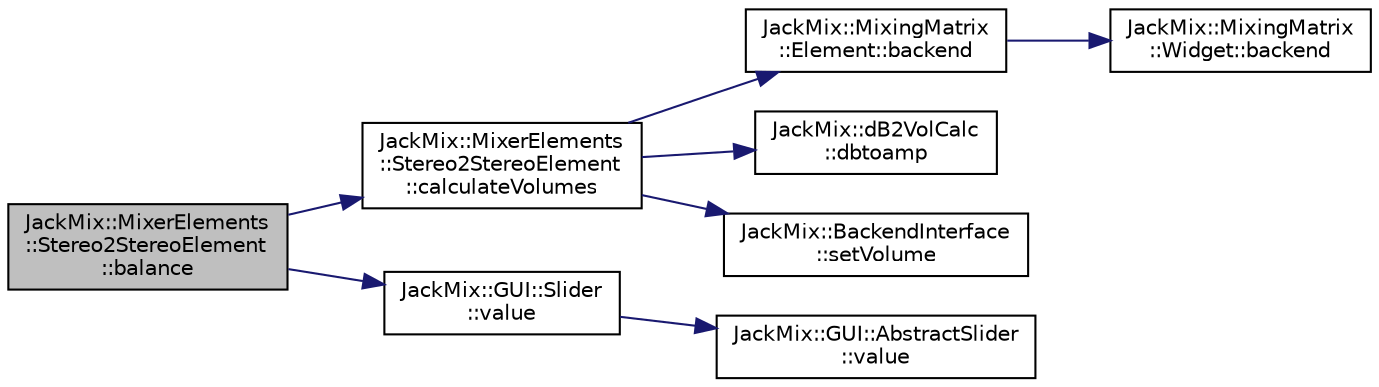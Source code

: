 digraph "JackMix::MixerElements::Stereo2StereoElement::balance"
{
 // LATEX_PDF_SIZE
  edge [fontname="Helvetica",fontsize="10",labelfontname="Helvetica",labelfontsize="10"];
  node [fontname="Helvetica",fontsize="10",shape=record];
  rankdir="LR";
  Node1 [label="JackMix::MixerElements\l::Stereo2StereoElement\l::balance",height=0.2,width=0.4,color="black", fillcolor="grey75", style="filled", fontcolor="black",tooltip=" "];
  Node1 -> Node2 [color="midnightblue",fontsize="10",style="solid",fontname="Helvetica"];
  Node2 [label="JackMix::MixerElements\l::Stereo2StereoElement\l::calculateVolumes",height=0.2,width=0.4,color="black", fillcolor="white", style="filled",URL="$de/d2c/class_jack_mix_1_1_mixer_elements_1_1_stereo2_stereo_element.html#ac7d2c0bdd35b70303997ed441e6d27cd",tooltip=" "];
  Node2 -> Node3 [color="midnightblue",fontsize="10",style="solid",fontname="Helvetica"];
  Node3 [label="JackMix::MixingMatrix\l::Element::backend",height=0.2,width=0.4,color="black", fillcolor="white", style="filled",URL="$d9/daa/class_jack_mix_1_1_mixing_matrix_1_1_element.html#aa896436131c3c0e50048f4a58e9dd1a4",tooltip=" "];
  Node3 -> Node4 [color="midnightblue",fontsize="10",style="solid",fontname="Helvetica"];
  Node4 [label="JackMix::MixingMatrix\l::Widget::backend",height=0.2,width=0.4,color="black", fillcolor="white", style="filled",URL="$d9/d0d/class_jack_mix_1_1_mixing_matrix_1_1_widget.html#a05285a3f2e3cc7a6b337a98004544f7b",tooltip=" "];
  Node2 -> Node5 [color="midnightblue",fontsize="10",style="solid",fontname="Helvetica"];
  Node5 [label="JackMix::dB2VolCalc\l::dbtoamp",height=0.2,width=0.4,color="black", fillcolor="white", style="filled",URL="$db/d0e/class_jack_mix_1_1d_b2_vol_calc.html#ab09e5523dba91f6046e43799e35067f6",tooltip=" "];
  Node2 -> Node6 [color="midnightblue",fontsize="10",style="solid",fontname="Helvetica"];
  Node6 [label="JackMix::BackendInterface\l::setVolume",height=0.2,width=0.4,color="black", fillcolor="white", style="filled",URL="$de/dc4/class_jack_mix_1_1_backend_interface.html#aaea7bf918863db16210d5ded864759f5",tooltip="Set the volume of the named node."];
  Node1 -> Node7 [color="midnightblue",fontsize="10",style="solid",fontname="Helvetica"];
  Node7 [label="JackMix::GUI::Slider\l::value",height=0.2,width=0.4,color="black", fillcolor="white", style="filled",URL="$d3/d47/class_jack_mix_1_1_g_u_i_1_1_slider.html#a9ed5edd784d112578f8677110371d96f",tooltip=" "];
  Node7 -> Node8 [color="midnightblue",fontsize="10",style="solid",fontname="Helvetica"];
  Node8 [label="JackMix::GUI::AbstractSlider\l::value",height=0.2,width=0.4,color="black", fillcolor="white", style="filled",URL="$d9/dfa/class_jack_mix_1_1_g_u_i_1_1_abstract_slider.html#abc8dde461708358bc1fbc8cd2cb4ab64",tooltip=" "];
}
